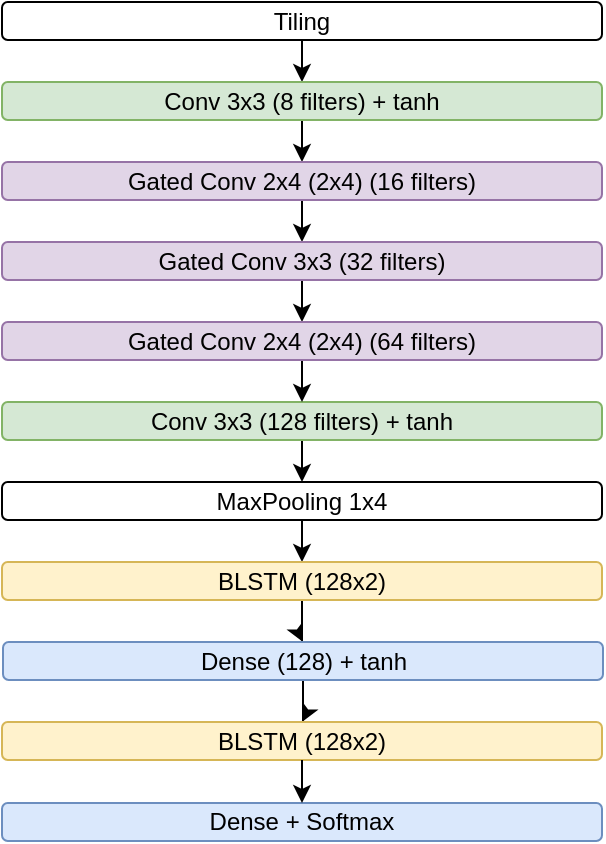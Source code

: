 <mxfile version="11.0.2"><diagram id="jZf2yimuLexyHPyDXSte" name="Page-1"><mxGraphModel dx="569" dy="324" grid="1" gridSize="10" guides="1" tooltips="1" connect="1" arrows="1" fold="1" page="1" pageScale="1" pageWidth="850" pageHeight="1100" math="0" shadow="0"><root><mxCell id="0"/><mxCell id="1" parent="0"/><mxCell id="PTwYMa1TYRptif_mtVbC-1" value="" style="edgeStyle=orthogonalEdgeStyle;rounded=0;orthogonalLoop=1;jettySize=auto;html=1;" edge="1" parent="1" source="PTwYMa1TYRptif_mtVbC-2" target="PTwYMa1TYRptif_mtVbC-4"><mxGeometry relative="1" as="geometry"/></mxCell><mxCell id="PTwYMa1TYRptif_mtVbC-2" value="Tiling" style="rounded=1;whiteSpace=wrap;html=1;" vertex="1" parent="1"><mxGeometry width="300" height="19" as="geometry"/></mxCell><mxCell id="PTwYMa1TYRptif_mtVbC-29" style="edgeStyle=orthogonalEdgeStyle;rounded=0;orthogonalLoop=1;jettySize=auto;html=1;entryX=0.5;entryY=0;entryDx=0;entryDy=0;" edge="1" parent="1" source="PTwYMa1TYRptif_mtVbC-4" target="PTwYMa1TYRptif_mtVbC-6"><mxGeometry relative="1" as="geometry"/></mxCell><mxCell id="PTwYMa1TYRptif_mtVbC-4" value="Conv 3x3 (8 filters) + tanh" style="rounded=1;whiteSpace=wrap;html=1;fillColor=#d5e8d4;strokeColor=#82b366;" vertex="1" parent="1"><mxGeometry y="40" width="300" height="19" as="geometry"/></mxCell><mxCell id="PTwYMa1TYRptif_mtVbC-23" style="edgeStyle=orthogonalEdgeStyle;rounded=0;orthogonalLoop=1;jettySize=auto;html=1;entryX=0.5;entryY=0;entryDx=0;entryDy=0;" edge="1" parent="1" source="PTwYMa1TYRptif_mtVbC-6" target="PTwYMa1TYRptif_mtVbC-8"><mxGeometry relative="1" as="geometry"/></mxCell><mxCell id="PTwYMa1TYRptif_mtVbC-6" value="Gated Conv 2x4 (2x4) (16 filters)" style="rounded=1;whiteSpace=wrap;html=1;fillColor=#e1d5e7;strokeColor=#9673a6;" vertex="1" parent="1"><mxGeometry y="80" width="300" height="19" as="geometry"/></mxCell><mxCell id="PTwYMa1TYRptif_mtVbC-24" style="edgeStyle=orthogonalEdgeStyle;rounded=0;orthogonalLoop=1;jettySize=auto;html=1;entryX=0.5;entryY=0;entryDx=0;entryDy=0;" edge="1" parent="1" source="PTwYMa1TYRptif_mtVbC-8" target="PTwYMa1TYRptif_mtVbC-21"><mxGeometry relative="1" as="geometry"/></mxCell><mxCell id="PTwYMa1TYRptif_mtVbC-8" value="Gated Conv 3x3&amp;nbsp;(32 filters)" style="rounded=1;whiteSpace=wrap;html=1;fillColor=#e1d5e7;strokeColor=#9673a6;" vertex="1" parent="1"><mxGeometry y="120" width="300" height="19" as="geometry"/></mxCell><mxCell id="PTwYMa1TYRptif_mtVbC-26" style="edgeStyle=orthogonalEdgeStyle;rounded=0;orthogonalLoop=1;jettySize=auto;html=1;entryX=0.5;entryY=0;entryDx=0;entryDy=0;" edge="1" parent="1" source="PTwYMa1TYRptif_mtVbC-10" target="PTwYMa1TYRptif_mtVbC-12"><mxGeometry relative="1" as="geometry"/></mxCell><mxCell id="PTwYMa1TYRptif_mtVbC-10" value="Conv 3x3 (128 filters)&amp;nbsp;+ tanh" style="rounded=1;whiteSpace=wrap;html=1;fillColor=#d5e8d4;strokeColor=#82b366;" vertex="1" parent="1"><mxGeometry y="200" width="300" height="19" as="geometry"/></mxCell><mxCell id="PTwYMa1TYRptif_mtVbC-30" style="edgeStyle=orthogonalEdgeStyle;rounded=0;orthogonalLoop=1;jettySize=auto;html=1;entryX=0.5;entryY=0;entryDx=0;entryDy=0;" edge="1" parent="1" source="PTwYMa1TYRptif_mtVbC-12" target="PTwYMa1TYRptif_mtVbC-14"><mxGeometry relative="1" as="geometry"/></mxCell><mxCell id="PTwYMa1TYRptif_mtVbC-12" value="MaxPooling 1x4" style="rounded=1;whiteSpace=wrap;html=1;" vertex="1" parent="1"><mxGeometry y="240" width="300" height="19" as="geometry"/></mxCell><mxCell id="PTwYMa1TYRptif_mtVbC-32" style="edgeStyle=orthogonalEdgeStyle;rounded=0;orthogonalLoop=1;jettySize=auto;html=1;" edge="1" parent="1" source="PTwYMa1TYRptif_mtVbC-14" target="PTwYMa1TYRptif_mtVbC-16"><mxGeometry relative="1" as="geometry"/></mxCell><mxCell id="PTwYMa1TYRptif_mtVbC-14" value="BLSTM (128x2)" style="rounded=1;whiteSpace=wrap;html=1;fillColor=#fff2cc;strokeColor=#d6b656;" vertex="1" parent="1"><mxGeometry y="280" width="300" height="19" as="geometry"/></mxCell><mxCell id="PTwYMa1TYRptif_mtVbC-38" style="edgeStyle=orthogonalEdgeStyle;rounded=0;orthogonalLoop=1;jettySize=auto;html=1;entryX=0.5;entryY=0;entryDx=0;entryDy=0;" edge="1" parent="1" source="PTwYMa1TYRptif_mtVbC-16" target="PTwYMa1TYRptif_mtVbC-18"><mxGeometry relative="1" as="geometry"/></mxCell><mxCell id="PTwYMa1TYRptif_mtVbC-16" value="Dense (128)&amp;nbsp;+ tanh" style="rounded=1;whiteSpace=wrap;html=1;fillColor=#dae8fc;strokeColor=#6c8ebf;" vertex="1" parent="1"><mxGeometry x="0.5" y="320" width="300" height="19" as="geometry"/></mxCell><mxCell id="PTwYMa1TYRptif_mtVbC-18" value="BLSTM (128x2)" style="rounded=1;whiteSpace=wrap;html=1;fillColor=#fff2cc;strokeColor=#d6b656;" vertex="1" parent="1"><mxGeometry y="360" width="300" height="19" as="geometry"/></mxCell><mxCell id="PTwYMa1TYRptif_mtVbC-19" value="Dense + Softmax" style="rounded=1;whiteSpace=wrap;html=1;fillColor=#dae8fc;strokeColor=#6c8ebf;" vertex="1" parent="1"><mxGeometry y="400.5" width="300" height="19" as="geometry"/></mxCell><mxCell id="PTwYMa1TYRptif_mtVbC-25" style="edgeStyle=orthogonalEdgeStyle;rounded=0;orthogonalLoop=1;jettySize=auto;html=1;entryX=0.5;entryY=0;entryDx=0;entryDy=0;" edge="1" parent="1" source="PTwYMa1TYRptif_mtVbC-21" target="PTwYMa1TYRptif_mtVbC-10"><mxGeometry relative="1" as="geometry"/></mxCell><mxCell id="PTwYMa1TYRptif_mtVbC-21" value="Gated Conv&amp;nbsp;2x4 (2x4)&amp;nbsp;(64 filters)" style="rounded=1;whiteSpace=wrap;html=1;fillColor=#e1d5e7;strokeColor=#9673a6;" vertex="1" parent="1"><mxGeometry y="160" width="300" height="19" as="geometry"/></mxCell><mxCell id="PTwYMa1TYRptif_mtVbC-40" style="edgeStyle=orthogonalEdgeStyle;rounded=0;orthogonalLoop=1;jettySize=auto;html=1;entryX=0.5;entryY=0;entryDx=0;entryDy=0;" edge="1" parent="1" source="PTwYMa1TYRptif_mtVbC-18" target="PTwYMa1TYRptif_mtVbC-19"><mxGeometry relative="1" as="geometry"><mxPoint x="160.6" y="349" as="sourcePoint"/><mxPoint x="160.2" y="370" as="targetPoint"/></mxGeometry></mxCell></root></mxGraphModel></diagram></mxfile>